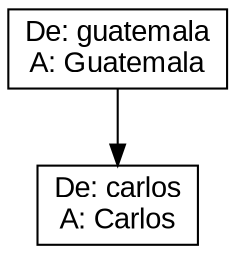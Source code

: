 digraph L {
  node [shape=record fontname=Arial];
0 [label="De: guatemala\lA: Guatemala"]
1 [label="De: carlos\lA: Carlos"]
0 -> 1
 }